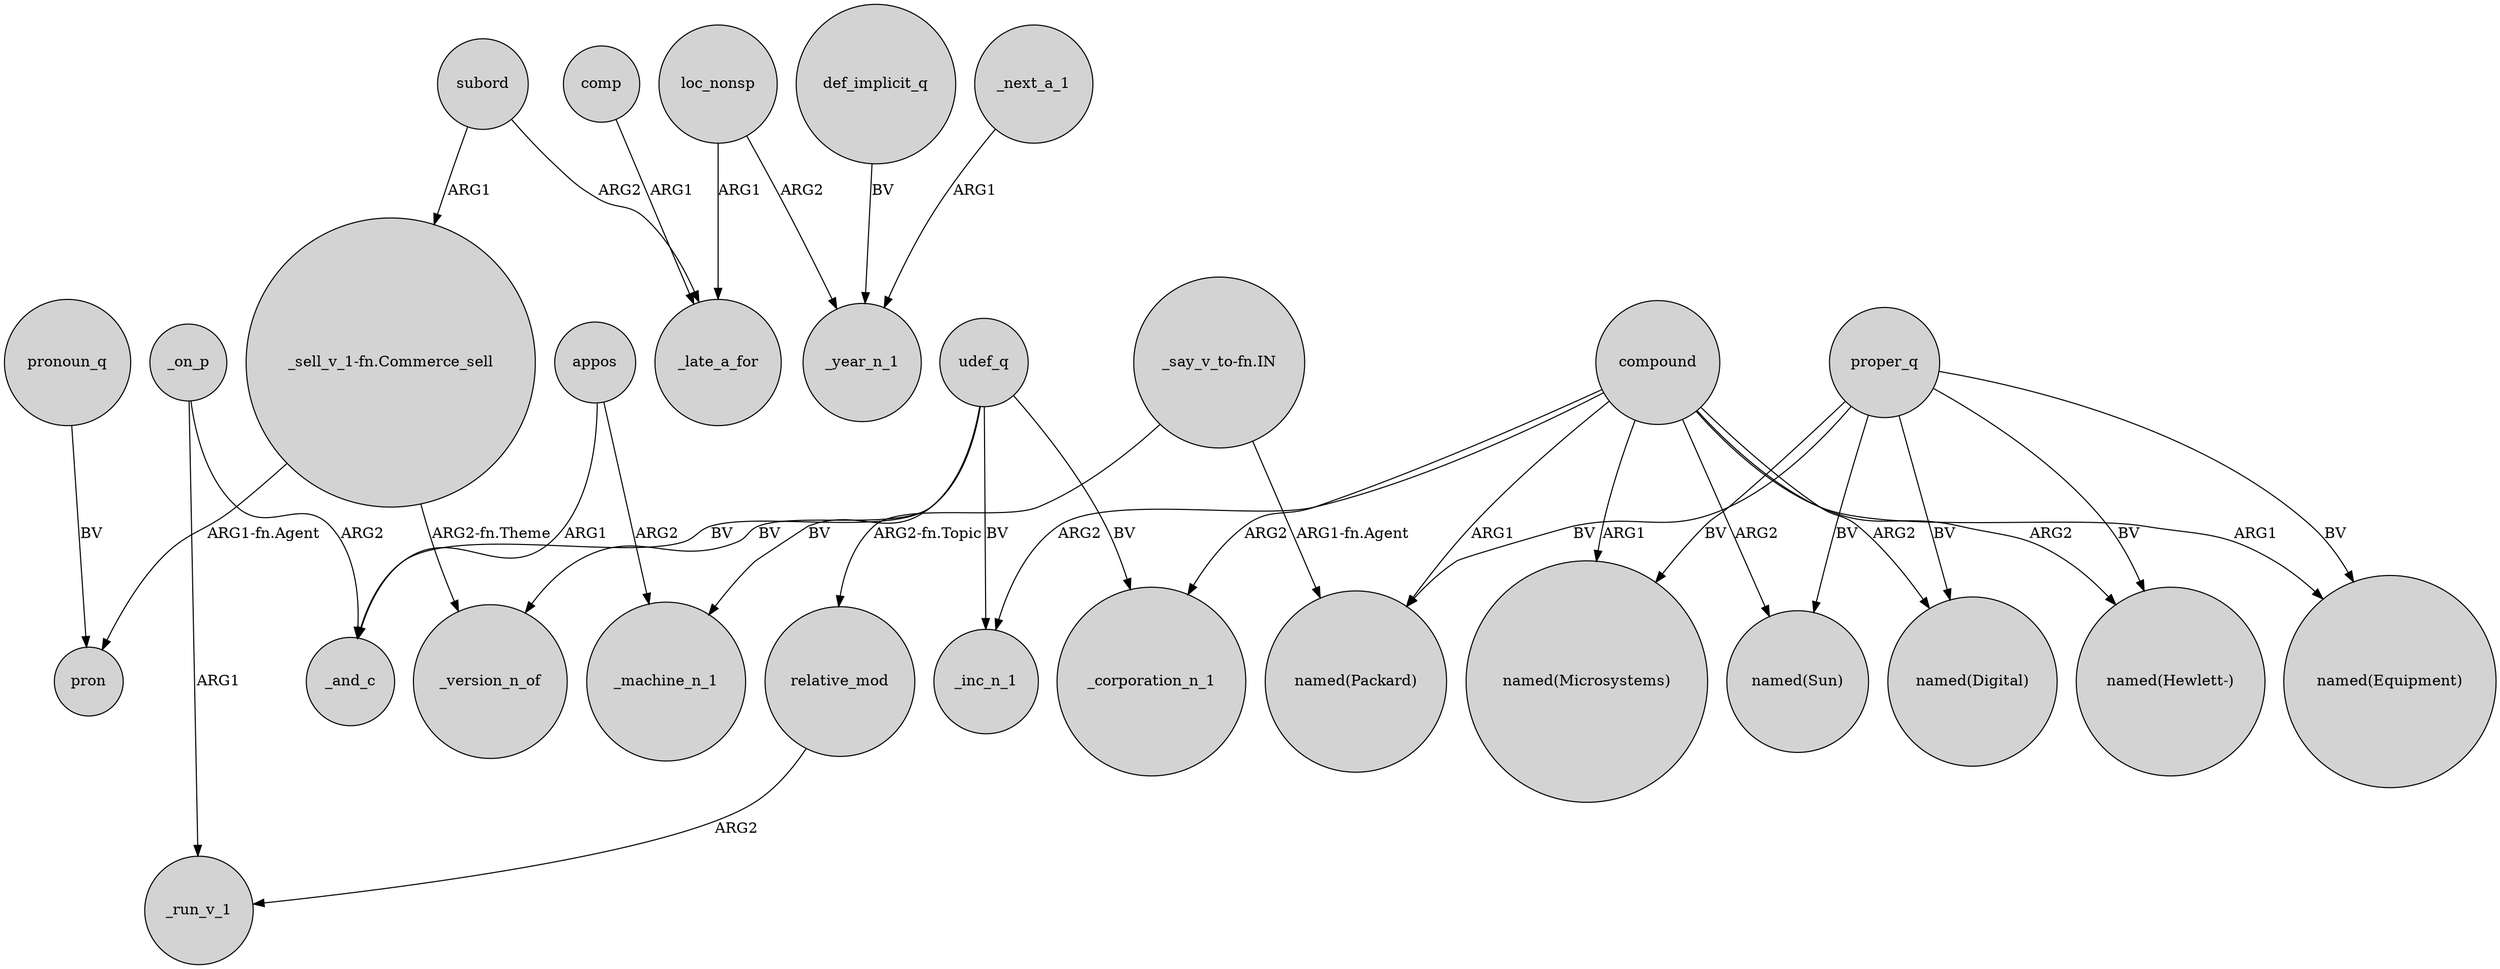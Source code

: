digraph {
	node [shape=circle style=filled]
	subord -> _late_a_for [label=ARG2]
	udef_q -> _machine_n_1 [label=BV]
	comp -> _late_a_for [label=ARG1]
	udef_q -> _inc_n_1 [label=BV]
	proper_q -> "named(Packard)" [label=BV]
	compound -> "named(Hewlett-)" [label=ARG2]
	def_implicit_q -> _year_n_1 [label=BV]
	appos -> _and_c [label=ARG1]
	compound -> "named(Equipment)" [label=ARG1]
	proper_q -> "named(Microsystems)" [label=BV]
	compound -> _corporation_n_1 [label=ARG2]
	proper_q -> "named(Equipment)" [label=BV]
	relative_mod -> _run_v_1 [label=ARG2]
	proper_q -> "named(Hewlett-)" [label=BV]
	appos -> _machine_n_1 [label=ARG2]
	udef_q -> _version_n_of [label=BV]
	compound -> "named(Digital)" [label=ARG2]
	pronoun_q -> pron [label=BV]
	compound -> "named(Packard)" [label=ARG1]
	compound -> "named(Sun)" [label=ARG2]
	udef_q -> _corporation_n_1 [label=BV]
	_on_p -> _run_v_1 [label=ARG1]
	"_sell_v_1-fn.Commerce_sell" -> _version_n_of [label="ARG2-fn.Theme"]
	loc_nonsp -> _late_a_for [label=ARG1]
	proper_q -> "named(Sun)" [label=BV]
	proper_q -> "named(Digital)" [label=BV]
	"_say_v_to-fn.IN" -> "named(Packard)" [label="ARG1-fn.Agent"]
	_next_a_1 -> _year_n_1 [label=ARG1]
	loc_nonsp -> _year_n_1 [label=ARG2]
	_on_p -> _and_c [label=ARG2]
	"_sell_v_1-fn.Commerce_sell" -> pron [label="ARG1-fn.Agent"]
	subord -> "_sell_v_1-fn.Commerce_sell" [label=ARG1]
	udef_q -> _and_c [label=BV]
	compound -> _inc_n_1 [label=ARG2]
	"_say_v_to-fn.IN" -> relative_mod [label="ARG2-fn.Topic"]
	compound -> "named(Microsystems)" [label=ARG1]
}
